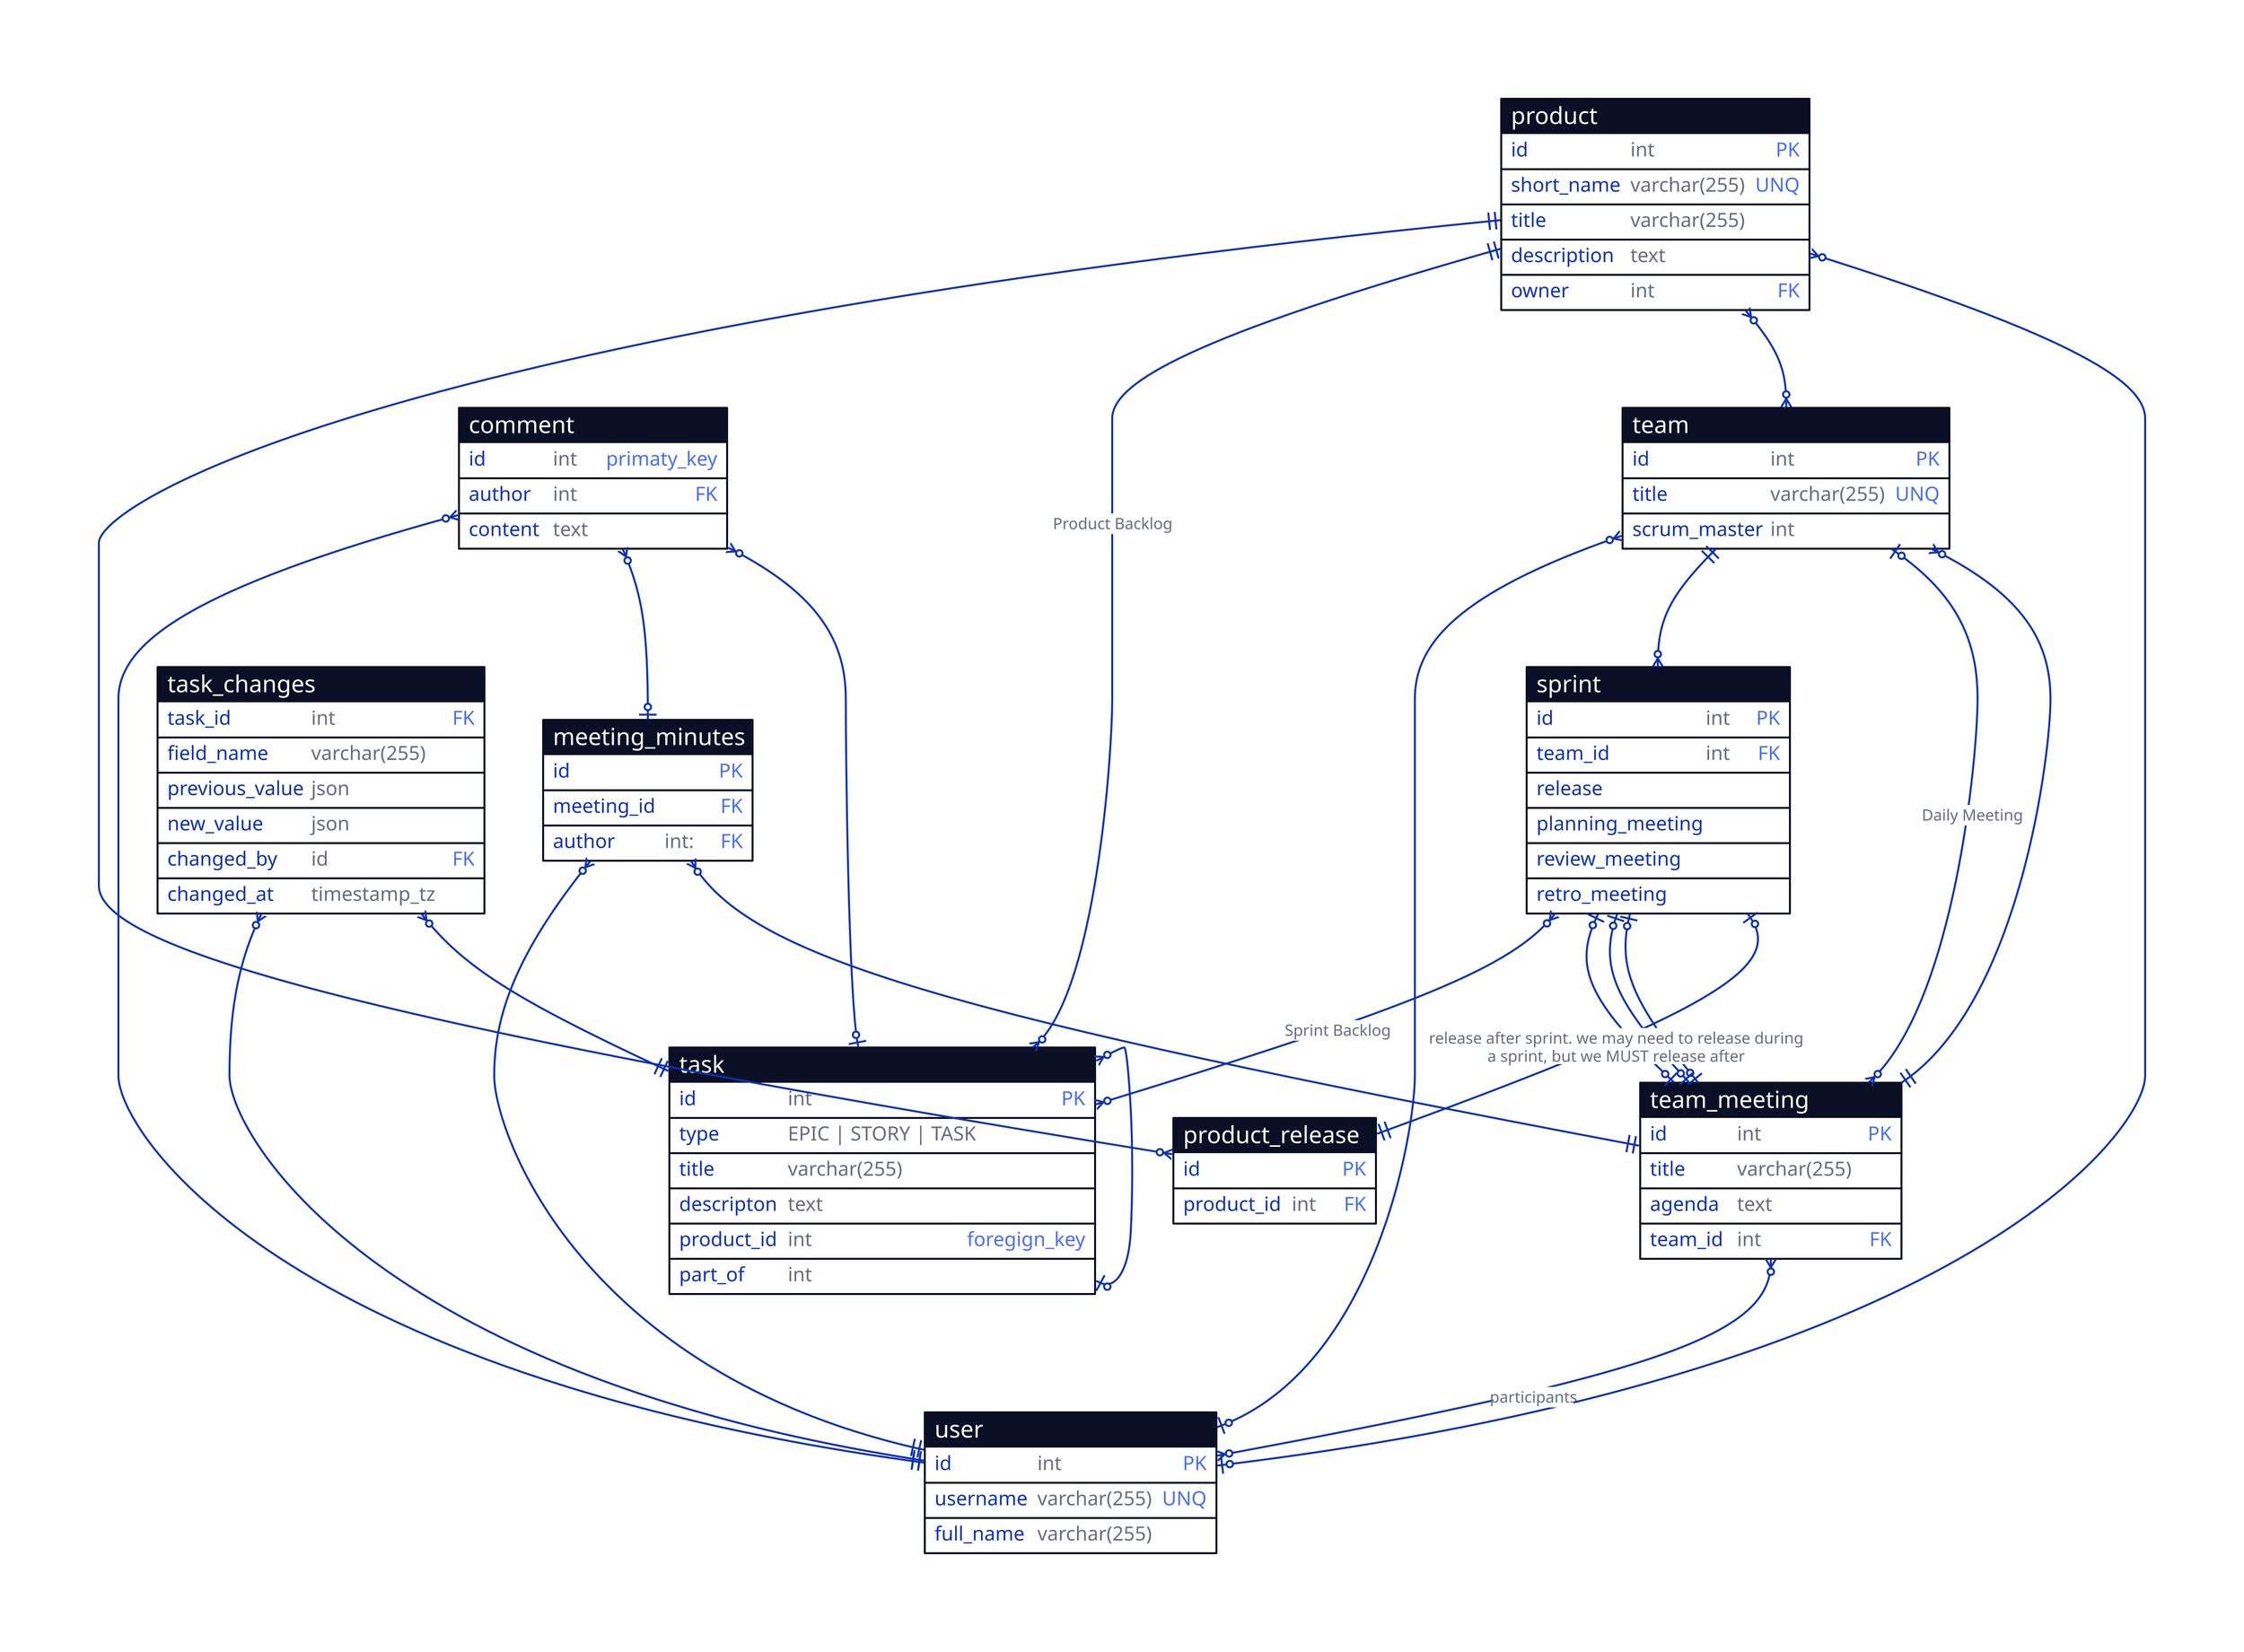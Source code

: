 product: {
  shape: sql_table
  id: int {constraint: primary_key}
  short_name: varchar(255) {constraint: unique}
  title: varchar(255)
  description: text
  owner: int {constraint: foreign_key}
}

team: {
  shape: sql_table
  id: int {constraint: primary_key}
  title: varchar(255) {constraint: unique}
  scrum_master: int
}

user: {
  shape: sql_table
  id: int {constraint: primary_key}
  username: varchar(255) {constraint: unique}
  full_name: varchar(255)
}

sprint: {
  shape: sql_table
  id: int {constraint: primary_key}
  team_id: int {constraint: foreign_key}
}

comment: {
  shape: sql_table
  id: int {constraint: primaty_key}
  author: int {constraint: foreign_key}
  content: text
}

team_meeting: {
  shape: sql_table
  id: int {constraint: primary_key}
  title: varchar(255)
  agenda: text
  team_id: int {constraint: foreign_key}
}

meeting_minutes: {
  shape: sql_table
  id: {constraint: primary_key}
  meeting_id: {constraint: foreign_key}
  author: int: {constraint: foreign_key}
}

product_release: {
  shape: sql_table
  id: {constraint: primary_key}
  product_id: int {constraint: foreign_key}
}

sprint.release <-> product_release: {
  source-arrowhead: {
    shape: cf-one
  }
  target-arrowhead: {
    shape: cf-one-required
  }
  label: "release after sprint. we may need to release during\na sprint, but we MUST release after"
}

product_release.product_id <-> product: {
  source-arrowhead: {
    shape: cf-many
  }
  target-arrowhead: {
    shape: cf-one-required
  }
}

meeting_minutes.meeting_id <-> team_meeting: {
  source-arrowhead: {
    shape: cf-many
  }
  target-arrowhead: {
    shape: cf-one-required
  }
}

meeting_minutes.author <-> user: {
  source-arrowhead: {
    shape: cf-many
  }
  target-arrowhead: {
    shape: cf-one-required
  }
}

team <-> team_meeting.team_id: {
  source-arrowhead: {
    shape: cf-many
  }
  target-arrowhead: {
    shape: cf-one-required
  }
}

sprint.planning_meeting <-> team_meeting: {
  source-arrowhead: {
    shape: cf-one
  }
  target-arrowhead: {
    shape: cf-one
  }
}

sprint.review_meeting <-> team_meeting: {
  source-arrowhead: {
    shape: cf-one
  }
  target-arrowhead: {
    shape: cf-one
  }
}

sprint.retro_meeting <-> team_meeting: {
  source-arrowhead: {
    shape: cf-one
  }
  target-arrowhead: {
    shape: cf-one
  }
}

team <-> team_meeting: {
  label: "Daily Meeting"
  source-arrowhead: {
    shape: cf-one
  }
  target-arrowhead: {
    shape: cf-many
  }
}

team_meeting <-> user: {
  label: "participants"
  source-arrowhead: {
    shape: cf-many
  }
  target-arrowhead: {
    shape: cf-many
  }
}

comment <-> task: {
  source-arrowhead: {
    shape: cf-many
  }
  target-arrowhead: {
    shape: cf-one
  }
}

comment <-> meeting_minutes: {
  source-arrowhead: {
    shape: cf-many
  }
  target-arrowhead: {
    shape: cf-one
  }
}

comment.author <-> user: {
  source-arrowhead: {
    shape: cf-many
  }
  target-arrowhead: {
    shape: cf-one-required
  }
}

team.id <-> sprint.team_id: {
  source-arrowhead: {
    shape: cf-one-required
  }
  target-arrowhead: {
    shape: cf-many
  }
}

team.scrum_master <-> user: {
  source-arrowhead: {
    shape: cf-many
  }
  target-arrowhead: {
    shape: cf-one
  }
}

product.owner <-> user: {
  source-arrowhead: {
    shape: cf-many
  }
  target-arrowhead: {
    shape: cf-one
  }
}

product <-> team: {
  source-arrowhead: {
    shape: cf-many
  }
  target-arrowhead: {
    shape: cf-many
  }
}

task: {
  shape: sql_table
  id: int {constraint: primary_key}
  type: EPIC | STORY | TASK
  title: varchar(255)
  descripton: text
  product_id: int {constraint: foregign_key}
  part_of: int
}

task.part_of <-> task.id: {
  source-arrowhead: {
    shape: cf-many
  }
  target-arrowhead: {
    shape: cf-one
  }
}

product.id <-> task.product_id: {
  source-arrowhead: {
    shape: cf-one-required
  }
  target-arrowhead: {
    shape: cf-many
  }
  label: "Product Backlog"
}

sprint.id <-> task.id: {
  source-arrowhead: {
    shape: cf-many
  }
  target-arrowhead: {
    shape: cf-many
  }
  label: "Sprint Backlog"
}

task_changes: {
  shape: sql_table
  task_id: int {constraint: foreign_key}
  field_name: varchar(255)
  previous_value: json
  new_value: json
  changed_by: id {constraint: foreign_key}
  changed_at: timestamp_tz
}

task_changes.task_id <-> task: {
  target-arrowhead: {
    shape: cf-one-required
  }
  source-arrowhead: {
    shape: cf-many
  }
}
task_changes.changed_by <-> user: {
  target-arrowhead: {
    shape: cf-one-required
  }
  source-arrowhead: {
    shape: cf-many
  }
}
